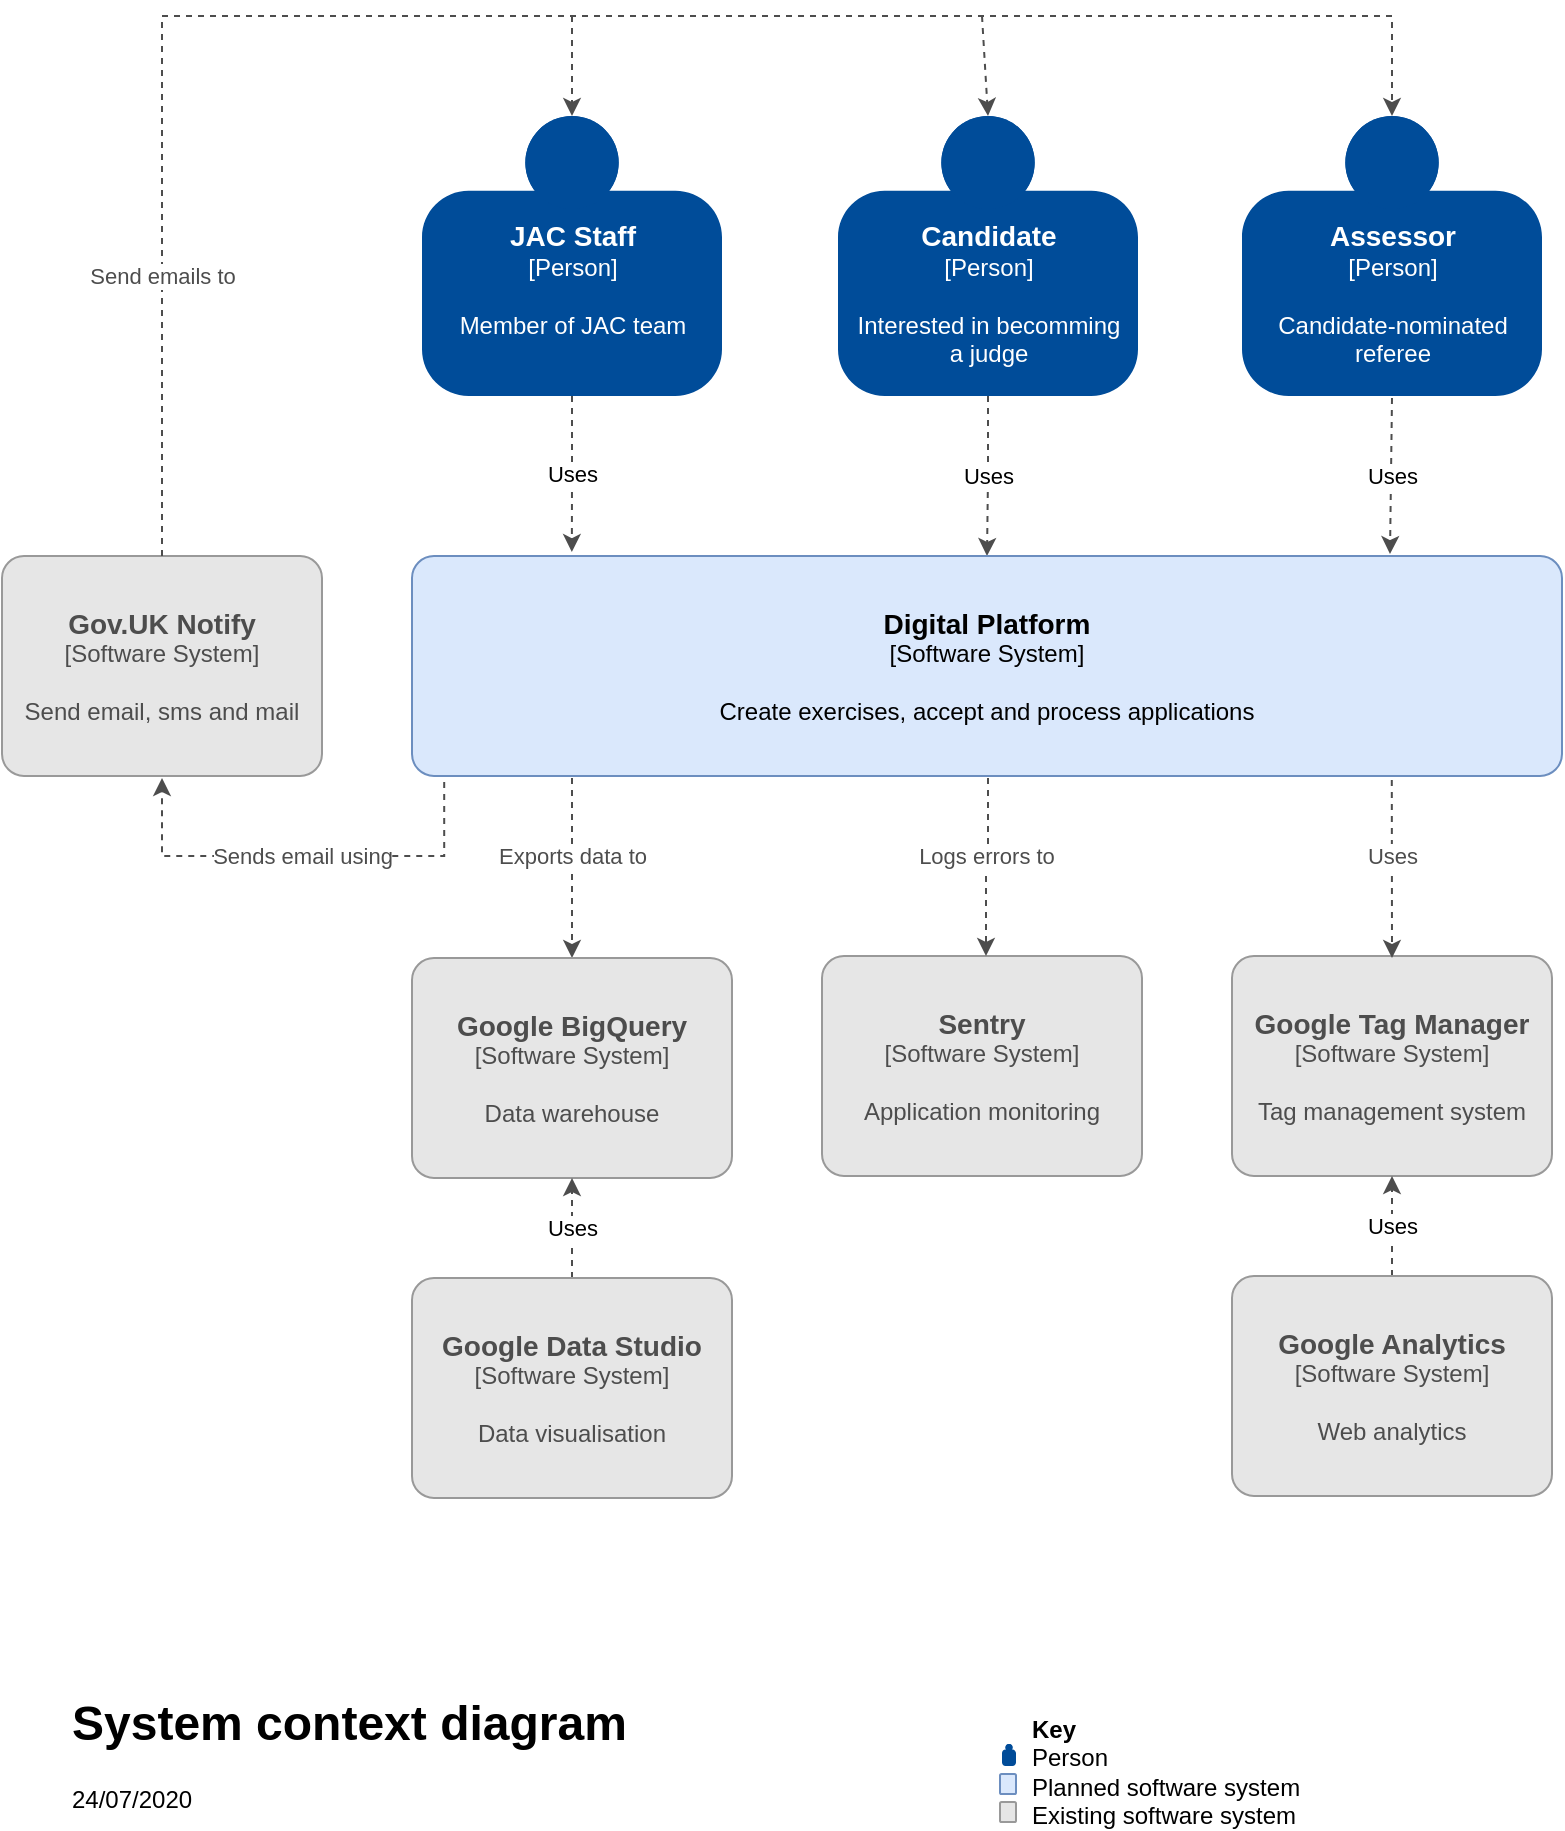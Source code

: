 <mxfile version="13.5.1" type="github" pages="2">
  <diagram id="oyVTfbrthm_-wxzk1ZXb" name="Page-1">
    <mxGraphModel dx="1045" dy="663" grid="1" gridSize="10" guides="1" tooltips="1" connect="1" arrows="1" fold="1" page="1" pageScale="1" pageWidth="827" pageHeight="1169" math="0" shadow="0">
      <root>
        <mxCell id="0" />
        <mxCell id="1" parent="0" />
        <mxCell id="NtYJZDPGMn4Rj3Byr3jy-1" value="Uses" style="edgeStyle=orthogonalEdgeStyle;rounded=0;orthogonalLoop=1;jettySize=auto;html=1;dashed=1;endArrow=classic;endFill=1;strokeColor=#4D4D4D;fontColor=#000000;entryX=0.139;entryY=-0.018;entryDx=0;entryDy=0;entryPerimeter=0;" edge="1" parent="1" source="Yy4u_d4SeMjxJnoAWtQS-2" target="Yy4u_d4SeMjxJnoAWtQS-10">
          <mxGeometry relative="1" as="geometry" />
        </mxCell>
        <mxCell id="Yy4u_d4SeMjxJnoAWtQS-2" value="&lt;div&gt;&lt;font size=&quot;1&quot;&gt;&lt;b style=&quot;font-size: 14px&quot;&gt;JAC Staff&lt;/b&gt;&lt;/font&gt;&lt;/div&gt;&lt;div&gt;[Person]&lt;b&gt;&lt;br&gt;&lt;/b&gt;&lt;/div&gt;&lt;div&gt;&lt;b&gt;&lt;br&gt;&lt;/b&gt;&lt;/div&gt;&lt;div&gt;Member of JAC team&lt;/div&gt;&lt;div&gt;&lt;b&gt;&lt;br&gt;&lt;/b&gt;&lt;/div&gt;" style="html=1;dashed=0;whitespace=wrap;shape=mxgraph.c4.person;align=center;points=[[0.5,0,0],[1,0.5,0],[1,0.75,0],[0.75,1,0],[0.5,1,0],[0.25,1,0],[0,0.75,0],[0,0.5,0]];fillColor=#004C99;fontColor=#FFFFFF;strokeColor=none;" vertex="1" parent="1">
          <mxGeometry x="230" y="230" width="150" height="140" as="geometry" />
        </mxCell>
        <mxCell id="Yy4u_d4SeMjxJnoAWtQS-7" style="edgeStyle=orthogonalEdgeStyle;rounded=0;orthogonalLoop=1;jettySize=auto;html=1;exitX=0.5;exitY=1;exitDx=0;exitDy=0;exitPerimeter=0;" edge="1" parent="1" source="Yy4u_d4SeMjxJnoAWtQS-2" target="Yy4u_d4SeMjxJnoAWtQS-2">
          <mxGeometry relative="1" as="geometry" />
        </mxCell>
        <mxCell id="NtYJZDPGMn4Rj3Byr3jy-10" value="&lt;div&gt;Uses&lt;/div&gt;" style="edgeStyle=orthogonalEdgeStyle;rounded=0;orthogonalLoop=1;jettySize=auto;html=1;dashed=1;endArrow=classic;endFill=1;strokeColor=#4D4D4D;fontColor=#000000;" edge="1" parent="1" source="Yy4u_d4SeMjxJnoAWtQS-8" target="Yy4u_d4SeMjxJnoAWtQS-10">
          <mxGeometry relative="1" as="geometry" />
        </mxCell>
        <mxCell id="Yy4u_d4SeMjxJnoAWtQS-8" value="&lt;div&gt;&lt;font size=&quot;1&quot;&gt;&lt;b style=&quot;font-size: 14px&quot;&gt;Candidate&lt;/b&gt;&lt;/font&gt;&lt;/div&gt;&lt;div&gt;[Person]&lt;b&gt;&lt;br&gt;&lt;/b&gt;&lt;/div&gt;&lt;div&gt;&lt;b&gt;&lt;br&gt;&lt;/b&gt;&lt;/div&gt;&lt;div&gt;Interested in becomming&lt;/div&gt;&lt;div&gt; a judge&lt;b&gt;&lt;br&gt;&lt;/b&gt;&lt;/div&gt;" style="html=1;dashed=0;whitespace=wrap;shape=mxgraph.c4.person;align=center;points=[[0.5,0,0],[1,0.5,0],[1,0.75,0],[0.75,1,0],[0.5,1,0],[0.25,1,0],[0,0.75,0],[0,0.5,0]];fillColor=#004C99;fontColor=#FFFFFF;strokeColor=none;" vertex="1" parent="1">
          <mxGeometry x="438" y="230" width="150" height="140" as="geometry" />
        </mxCell>
        <mxCell id="Yy4u_d4SeMjxJnoAWtQS-9" value="&lt;div&gt;&lt;font size=&quot;1&quot;&gt;&lt;b style=&quot;font-size: 14px&quot;&gt;Assessor&lt;/b&gt;&lt;/font&gt;&lt;/div&gt;&lt;div&gt;[Person]&lt;b&gt;&lt;br&gt;&lt;/b&gt;&lt;/div&gt;&lt;div&gt;&lt;b&gt;&lt;br&gt;&lt;/b&gt;&lt;/div&gt;&lt;div&gt;Candidate-nominated &lt;br&gt;&lt;/div&gt;&lt;div&gt;referee&lt;b&gt;&lt;br&gt;&lt;/b&gt;&lt;/div&gt;" style="html=1;dashed=0;whitespace=wrap;shape=mxgraph.c4.person;align=center;points=[[0.5,0,0],[1,0.5,0],[1,0.75,0],[0.75,1,0],[0.5,1,0],[0.25,1,0],[0,0.75,0],[0,0.5,0]];fillColor=#004C99;fontColor=#FFFFFF;strokeColor=none;" vertex="1" parent="1">
          <mxGeometry x="640" y="230" width="150" height="140" as="geometry" />
        </mxCell>
        <UserObject label="&lt;font size=&quot;1&quot;&gt;&lt;b style=&quot;font-size: 14px&quot;&gt;Digital Platform&lt;br&gt;&lt;/b&gt;&lt;/font&gt;&lt;div&gt;[Software System]&lt;/div&gt;&lt;br&gt;&lt;div&gt;Create exercises, accept and process applications&lt;br&gt;&lt;/div&gt;" link="https://github.com/jac-uk/documentation/blob/master/git-commands.md" id="Yy4u_d4SeMjxJnoAWtQS-10">
          <mxCell style="rounded=1;whiteSpace=wrap;html=1;labelBackgroundColor=none;fillColor=#dae8fc;fontColor=#000000;align=center;arcSize=10;strokeColor=#6c8ebf;points=[[0.25,0,0],[0.5,0,0],[0.75,0,0],[1,0.25,0],[1,0.5,0],[1,0.75,0],[0.75,1,0],[0.5,1,0],[0.25,1,0],[0,0.75,0],[0,0.5,0],[0,0.25,0]];" vertex="1" parent="1">
            <mxGeometry x="225" y="450" width="575" height="110" as="geometry" />
          </mxCell>
        </UserObject>
        <mxCell id="Yy4u_d4SeMjxJnoAWtQS-19" value="Exports data to" style="edgeStyle=orthogonalEdgeStyle;rounded=0;orthogonalLoop=1;jettySize=auto;html=1;entryX=0.5;entryY=0;entryDx=0;entryDy=0;entryPerimeter=0;dashed=1;strokeColor=#4D4D4D;fontColor=#4D4D4D;" edge="1" parent="1">
          <mxGeometry x="-0.133" relative="1" as="geometry">
            <mxPoint x="305" y="561" as="sourcePoint" />
            <mxPoint x="305" y="651" as="targetPoint" />
            <Array as="points">
              <mxPoint x="305" y="580" />
              <mxPoint x="305" y="580" />
            </Array>
            <mxPoint as="offset" />
          </mxGeometry>
        </mxCell>
        <mxCell id="Yy4u_d4SeMjxJnoAWtQS-14" value="&lt;b style=&quot;font-size: 14px&quot;&gt;Gov.UK Notify&lt;br&gt;&lt;/b&gt;&lt;div&gt;[Software System]&lt;/div&gt;&lt;br&gt;&lt;div&gt;Send email, sms and mail&lt;br&gt;&lt;/div&gt;" style="rounded=1;whiteSpace=wrap;html=1;labelBackgroundColor=none;align=center;arcSize=10;points=[[0.25,0,0],[0.5,0,0],[0.75,0,0],[1,0.25,0],[1,0.5,0],[1,0.75,0],[0.75,1,0],[0.5,1,0],[0.25,1,0],[0,0.75,0],[0,0.5,0],[0,0.25,0]];fillColor=#E6E6E6;fontColor=#4D4D4D;strokeColor=#999999;" vertex="1" parent="1">
          <mxGeometry x="20" y="450" width="160" height="110.0" as="geometry" />
        </mxCell>
        <mxCell id="Yy4u_d4SeMjxJnoAWtQS-22" value="" style="endArrow=none;html=1;rounded=0;dashed=1;strokeColor=#4D4D4D;fontColor=#4D4D4D;" edge="1" parent="1">
          <mxGeometry width="50" height="50" relative="1" as="geometry">
            <mxPoint x="513" y="600" as="sourcePoint" />
            <mxPoint x="513" y="560" as="targetPoint" />
            <Array as="points" />
          </mxGeometry>
        </mxCell>
        <mxCell id="Yy4u_d4SeMjxJnoAWtQS-24" value="Sends email using" style="edgeStyle=orthogonalEdgeStyle;rounded=0;orthogonalLoop=1;jettySize=auto;html=1;dashed=1;strokeColor=#4D4D4D;fontColor=#4D4D4D;exitX=0.028;exitY=1.027;exitDx=0;exitDy=0;exitPerimeter=0;" edge="1" parent="1" source="Yy4u_d4SeMjxJnoAWtQS-10">
          <mxGeometry relative="1" as="geometry">
            <mxPoint x="260" y="561" as="sourcePoint" />
            <mxPoint x="100" y="561" as="targetPoint" />
            <mxPoint as="offset" />
            <Array as="points">
              <mxPoint x="241" y="600" />
              <mxPoint x="100" y="600" />
            </Array>
          </mxGeometry>
        </mxCell>
        <mxCell id="Yy4u_d4SeMjxJnoAWtQS-25" value="Send emails to" style="endArrow=classic;html=1;edgeStyle=orthogonalEdgeStyle;rounded=0;entryX=0.5;entryY=0;entryDx=0;entryDy=0;entryPerimeter=0;dashed=1;strokeColor=#4D4D4D;fontColor=#4D4D4D;exitX=0.5;exitY=0;exitDx=0;exitDy=0;exitPerimeter=0;" edge="1" parent="1" source="Yy4u_d4SeMjxJnoAWtQS-14" target="Yy4u_d4SeMjxJnoAWtQS-9">
          <mxGeometry x="-0.701" width="50" height="50" relative="1" as="geometry">
            <mxPoint x="560" y="560" as="sourcePoint" />
            <mxPoint x="720" y="160" as="targetPoint" />
            <Array as="points">
              <mxPoint x="100" y="180" />
              <mxPoint x="715" y="180" />
            </Array>
            <mxPoint as="offset" />
          </mxGeometry>
        </mxCell>
        <mxCell id="Yy4u_d4SeMjxJnoAWtQS-26" value="" style="endArrow=classic;html=1;dashed=1;rounded=0;entryX=0.5;entryY=0;entryDx=0;entryDy=0;entryPerimeter=0;strokeColor=#4D4D4D;fontColor=#4D4D4D;" edge="1" parent="1" target="Yy4u_d4SeMjxJnoAWtQS-8">
          <mxGeometry width="50" height="50" relative="1" as="geometry">
            <mxPoint x="510" y="180" as="sourcePoint" />
            <mxPoint x="610" y="170" as="targetPoint" />
          </mxGeometry>
        </mxCell>
        <mxCell id="Yy4u_d4SeMjxJnoAWtQS-27" value="" style="endArrow=classic;html=1;dashed=1;rounded=0;entryX=0.5;entryY=0;entryDx=0;entryDy=0;entryPerimeter=0;strokeColor=#4D4D4D;fontColor=#4D4D4D;" edge="1" parent="1">
          <mxGeometry width="50" height="50" relative="1" as="geometry">
            <mxPoint x="305" y="180" as="sourcePoint" />
            <mxPoint x="305" y="230" as="targetPoint" />
          </mxGeometry>
        </mxCell>
        <mxCell id="Yy4u_d4SeMjxJnoAWtQS-28" value="&lt;b style=&quot;font-size: 14px&quot;&gt;Sentry&lt;br&gt;&lt;/b&gt;&lt;div&gt;[Software System]&lt;/div&gt;&lt;br&gt;&lt;div&gt;Application monitoring&lt;br&gt;&lt;/div&gt;" style="rounded=1;whiteSpace=wrap;html=1;labelBackgroundColor=none;align=center;arcSize=10;points=[[0.25,0,0],[0.5,0,0],[0.75,0,0],[1,0.25,0],[1,0.5,0],[1,0.75,0],[0.75,1,0],[0.5,1,0],[0.25,1,0],[0,0.75,0],[0,0.5,0],[0,0.25,0]];fillColor=#E6E6E6;fontColor=#4D4D4D;strokeColor=#999999;" vertex="1" parent="1">
          <mxGeometry x="430" y="650" width="160" height="110.0" as="geometry" />
        </mxCell>
        <mxCell id="Yy4u_d4SeMjxJnoAWtQS-29" value="Logs errors to" style="endArrow=classic;html=1;dashed=1;rounded=0;strokeColor=#4D4D4D;fontColor=#4D4D4D;" edge="1" parent="1">
          <mxGeometry x="-1" y="-10" width="50" height="50" relative="1" as="geometry">
            <mxPoint x="512" y="610" as="sourcePoint" />
            <mxPoint x="512" y="650" as="targetPoint" />
            <mxPoint x="10" y="-10" as="offset" />
          </mxGeometry>
        </mxCell>
        <mxCell id="Yy4u_d4SeMjxJnoAWtQS-30" value="&lt;font style=&quot;font-size: 14px&quot;&gt;&lt;b&gt;Google Tag Manager&lt;br&gt;&lt;/b&gt;&lt;/font&gt;&lt;div&gt;&lt;font style=&quot;font-size: 12px&quot;&gt;[&lt;/font&gt;Software System]&lt;/div&gt;&lt;br&gt;&lt;div&gt;Tag management system&lt;br&gt;&lt;/div&gt;" style="rounded=1;whiteSpace=wrap;html=1;labelBackgroundColor=none;align=center;arcSize=10;points=[[0.25,0,0],[0.5,0,0],[0.75,0,0],[1,0.25,0],[1,0.5,0],[1,0.75,0],[0.75,1,0],[0.5,1,0],[0.25,1,0],[0,0.75,0],[0,0.5,0],[0,0.25,0]];fillColor=#E6E6E6;fontColor=#4D4D4D;strokeColor=#999999;" vertex="1" parent="1">
          <mxGeometry x="635" y="650" width="160" height="110.0" as="geometry" />
        </mxCell>
        <mxCell id="Yy4u_d4SeMjxJnoAWtQS-39" value="Uses" style="edgeStyle=orthogonalEdgeStyle;rounded=0;orthogonalLoop=1;jettySize=auto;html=1;dashed=1;endArrow=classic;endFill=1;strokeColor=#4D4D4D;fontColor=#000000;" edge="1" parent="1" source="Yy4u_d4SeMjxJnoAWtQS-31" target="Yy4u_d4SeMjxJnoAWtQS-30">
          <mxGeometry relative="1" as="geometry" />
        </mxCell>
        <mxCell id="Yy4u_d4SeMjxJnoAWtQS-31" value="&lt;b style=&quot;font-size: 14px&quot;&gt;Google Analytics&lt;br&gt;&lt;/b&gt;&lt;div&gt;[Software System]&lt;/div&gt;&lt;br&gt;&lt;div&gt;Web analytics&lt;br&gt;&lt;/div&gt;" style="rounded=1;whiteSpace=wrap;html=1;labelBackgroundColor=none;align=center;arcSize=10;points=[[0.25,0,0],[0.5,0,0],[0.75,0,0],[1,0.25,0],[1,0.5,0],[1,0.75,0],[0.75,1,0],[0.5,1,0],[0.25,1,0],[0,0.75,0],[0,0.5,0],[0,0.25,0]];fillColor=#E6E6E6;fontColor=#4D4D4D;strokeColor=#999999;" vertex="1" parent="1">
          <mxGeometry x="635" y="810" width="160" height="110.0" as="geometry" />
        </mxCell>
        <mxCell id="Yy4u_d4SeMjxJnoAWtQS-32" value="Uses" style="endArrow=classic;html=1;dashed=1;rounded=0;entryX=0.5;entryY=0;entryDx=0;entryDy=0;entryPerimeter=0;strokeColor=#4D4D4D;fontColor=#4D4D4D;exitX=0.852;exitY=1.018;exitDx=0;exitDy=0;exitPerimeter=0;" edge="1" parent="1" source="Yy4u_d4SeMjxJnoAWtQS-10">
          <mxGeometry x="-0.146" width="50" height="50" relative="1" as="geometry">
            <mxPoint x="715" y="601" as="sourcePoint" />
            <mxPoint x="715" y="651" as="targetPoint" />
            <mxPoint as="offset" />
          </mxGeometry>
        </mxCell>
        <mxCell id="Yy4u_d4SeMjxJnoAWtQS-34" value="&lt;h1&gt;System context diagram&lt;br&gt;&lt;/h1&gt;&lt;p&gt;24/07/2020&lt;/p&gt;" style="text;html=1;strokeColor=none;fillColor=none;spacing=5;spacingTop=-20;whiteSpace=wrap;overflow=hidden;rounded=0;align=left;" vertex="1" parent="1">
          <mxGeometry x="50" y="1014" width="355" height="70" as="geometry" />
        </mxCell>
        <mxCell id="Yy4u_d4SeMjxJnoAWtQS-36" value="&lt;font style=&quot;font-size: 14px&quot;&gt;&lt;b&gt;Google BigQuery&lt;br&gt;&lt;/b&gt;&lt;/font&gt;&lt;div&gt;&lt;font style=&quot;font-size: 12px&quot;&gt;[&lt;/font&gt;Software System]&lt;/div&gt;&lt;br&gt;&lt;div&gt;Data warehouse&lt;br&gt;&lt;/div&gt;" style="rounded=1;whiteSpace=wrap;html=1;labelBackgroundColor=none;align=center;arcSize=10;points=[[0.25,0,0],[0.5,0,0],[0.75,0,0],[1,0.25,0],[1,0.5,0],[1,0.75,0],[0.75,1,0],[0.5,1,0],[0.25,1,0],[0,0.75,0],[0,0.5,0],[0,0.25,0]];fillColor=#E6E6E6;fontColor=#4D4D4D;strokeColor=#999999;" vertex="1" parent="1">
          <mxGeometry x="225" y="651" width="160" height="110.0" as="geometry" />
        </mxCell>
        <mxCell id="Yy4u_d4SeMjxJnoAWtQS-40" value="Uses" style="edgeStyle=orthogonalEdgeStyle;rounded=0;orthogonalLoop=1;jettySize=auto;html=1;dashed=1;endArrow=classic;endFill=1;strokeColor=#4D4D4D;fontColor=#000000;" edge="1" parent="1" source="Yy4u_d4SeMjxJnoAWtQS-37" target="Yy4u_d4SeMjxJnoAWtQS-36">
          <mxGeometry relative="1" as="geometry" />
        </mxCell>
        <mxCell id="Yy4u_d4SeMjxJnoAWtQS-37" value="&lt;b style=&quot;font-size: 14px&quot;&gt;Google Data Studio&lt;br&gt;&lt;/b&gt;&lt;div&gt;[Software System]&lt;/div&gt;&lt;br&gt;&lt;div&gt;Data visualisation&lt;br&gt;&lt;/div&gt;" style="rounded=1;whiteSpace=wrap;html=1;labelBackgroundColor=none;align=center;arcSize=10;points=[[0.25,0,0],[0.5,0,0],[0.75,0,0],[1,0.25,0],[1,0.5,0],[1,0.75,0],[0.75,1,0],[0.5,1,0],[0.25,1,0],[0,0.75,0],[0,0.5,0],[0,0.25,0]];fillColor=#E6E6E6;fontColor=#4D4D4D;strokeColor=#999999;" vertex="1" parent="1">
          <mxGeometry x="225" y="811" width="160" height="110.0" as="geometry" />
        </mxCell>
        <mxCell id="Yy4u_d4SeMjxJnoAWtQS-47" value="" style="group" vertex="1" connectable="0" parent="1">
          <mxGeometry x="519" y="1031" width="232" height="53" as="geometry" />
        </mxCell>
        <mxCell id="Yy4u_d4SeMjxJnoAWtQS-42" value="" style="html=1;dashed=0;whitespace=wrap;shape=mxgraph.c4.person;align=center;points=[[0.5,0,0],[1,0.5,0],[1,0.75,0],[0.75,1,0],[0.5,1,0],[0.25,1,0],[0,0.75,0],[0,0.5,0]];fillColor=#004C99;fontColor=#FFFFFF;strokeColor=none;" vertex="1" parent="Yy4u_d4SeMjxJnoAWtQS-47">
          <mxGeometry x="1" y="13" width="7" height="11" as="geometry" />
        </mxCell>
        <mxCell id="Yy4u_d4SeMjxJnoAWtQS-43" value="&lt;div&gt;&lt;b&gt;Key&lt;/b&gt;&lt;br&gt;Person&lt;/div&gt;&lt;div&gt;Planned software system&lt;/div&gt;&lt;div&gt;Existing software system&lt;br&gt;&lt;/div&gt;" style="text;html=1;strokeColor=none;fillColor=none;align=left;verticalAlign=middle;whiteSpace=wrap;rounded=0;fontColor=#000000;" vertex="1" parent="Yy4u_d4SeMjxJnoAWtQS-47">
          <mxGeometry x="14" width="218" height="53" as="geometry" />
        </mxCell>
        <mxCell id="Yy4u_d4SeMjxJnoAWtQS-44" value="" style="rounded=1;whiteSpace=wrap;html=1;labelBackgroundColor=none;fillColor=#dae8fc;fontColor=#000000;align=center;arcSize=10;strokeColor=#6c8ebf;points=[[0.25,0,0],[0.5,0,0],[0.75,0,0],[1,0.25,0],[1,0.5,0],[1,0.75,0],[0.75,1,0],[0.5,1,0],[0.25,1,0],[0,0.75,0],[0,0.5,0],[0,0.25,0]];" vertex="1" parent="Yy4u_d4SeMjxJnoAWtQS-47">
          <mxGeometry y="28" width="8" height="10" as="geometry" />
        </mxCell>
        <mxCell id="Yy4u_d4SeMjxJnoAWtQS-46" value="" style="rounded=1;whiteSpace=wrap;html=1;labelBackgroundColor=none;fontColor=#000000;align=center;arcSize=10;points=[[0.25,0,0],[0.5,0,0],[0.75,0,0],[1,0.25,0],[1,0.5,0],[1,0.75,0],[0.75,1,0],[0.5,1,0],[0.25,1,0],[0,0.75,0],[0,0.5,0],[0,0.25,0]];fillColor=#E6E6E6;strokeColor=#999999;" vertex="1" parent="Yy4u_d4SeMjxJnoAWtQS-47">
          <mxGeometry y="42" width="8" height="10" as="geometry" />
        </mxCell>
        <mxCell id="NtYJZDPGMn4Rj3Byr3jy-9" value="Uses" style="endArrow=classic;html=1;dashed=1;strokeColor=#4D4D4D;fontColor=#000000;exitX=0.5;exitY=1;exitDx=0;exitDy=0;exitPerimeter=0;" edge="1" parent="1">
          <mxGeometry width="50" height="50" relative="1" as="geometry">
            <mxPoint x="715" y="371" as="sourcePoint" />
            <mxPoint x="714" y="449" as="targetPoint" />
          </mxGeometry>
        </mxCell>
      </root>
    </mxGraphModel>
  </diagram>
  <diagram id="qIHdqA6hKMyGVF0FZv5K" name="Page-2">
    <mxGraphModel dx="1393" dy="884" grid="1" gridSize="10" guides="1" tooltips="1" connect="1" arrows="1" fold="1" page="1" pageScale="1" pageWidth="1169" pageHeight="827" math="0" shadow="0">
      <root>
        <mxCell id="qgMI_8nPVHWgDjGu28tY-0" />
        <mxCell id="qgMI_8nPVHWgDjGu28tY-1" parent="qgMI_8nPVHWgDjGu28tY-0" />
        <mxCell id="d4kPaj57CPP4-XgVyVjP-19" value="&lt;div style=&quot;text-align: left ; font-size: 14px&quot;&gt;&lt;font size=&quot;1&quot;&gt;&lt;b style=&quot;font-size: 12px ; line-height: 100%&quot;&gt;Digital Platform&lt;/b&gt;&lt;/font&gt;&lt;br&gt;&lt;/div&gt;&lt;div style=&quot;text-align: left&quot;&gt;&lt;font style=&quot;font-size: 10px&quot;&gt;[Software System]&lt;/font&gt;&lt;/div&gt;" style="rounded=1;whiteSpace=wrap;html=1;labelBackgroundColor=none;align=left;arcSize=5;verticalAlign=bottom;points=[[0.25,0,0],[0.5,0,0],[0.75,0,0],[1,0.25,0],[1,0.5,0],[1,0.75,0],[0.75,1,0],[0.5,1,0],[0.25,1,0],[0,0.75,0],[0,0.5,0],[0,0.25,0]];dashed=1;strokeWidth=1;perimeterSpacing=0;spacingLeft=4;spacingBottom=2;strokeColor=#6C8EBF;" vertex="1" parent="qgMI_8nPVHWgDjGu28tY-1">
          <mxGeometry x="90" y="270" width="840" height="370" as="geometry" />
        </mxCell>
        <mxCell id="d4kPaj57CPP4-XgVyVjP-16" style="edgeStyle=orthogonalEdgeStyle;rounded=0;orthogonalLoop=1;jettySize=auto;html=1;entryX=0.5;entryY=0;entryDx=0;entryDy=0;entryPerimeter=0;dashed=1;endArrow=classic;endFill=1;strokeColor=#4D4D4D;fontColor=#000000;" edge="1" parent="qgMI_8nPVHWgDjGu28tY-1" source="ME3mW_0argk6ZvIcgB3c-7" target="Z5H9BcT7CgaYJNZk_hKb-2">
          <mxGeometry relative="1" as="geometry">
            <Array as="points">
              <mxPoint x="305" y="440" />
              <mxPoint x="410" y="440" />
            </Array>
          </mxGeometry>
        </mxCell>
        <mxCell id="ME3mW_0argk6ZvIcgB3c-0" value="Uses" style="edgeStyle=orthogonalEdgeStyle;rounded=0;orthogonalLoop=1;jettySize=auto;html=1;strokeColor=#4D4D4D;fontColor=#4D4D4D;dashed=1;" edge="1" parent="qgMI_8nPVHWgDjGu28tY-1" source="ME3mW_0argk6ZvIcgB3c-1" target="ME3mW_0argk6ZvIcgB3c-7">
          <mxGeometry relative="1" as="geometry">
            <Array as="points">
              <mxPoint x="310" y="230" />
              <mxPoint x="310" y="230" />
            </Array>
          </mxGeometry>
        </mxCell>
        <mxCell id="ME3mW_0argk6ZvIcgB3c-1" value="&lt;div&gt;&lt;font size=&quot;1&quot;&gt;&lt;b style=&quot;font-size: 14px&quot;&gt;JAC Staff&lt;/b&gt;&lt;/font&gt;&lt;/div&gt;&lt;div&gt;[Person]&lt;b&gt;&lt;br&gt;&lt;/b&gt;&lt;/div&gt;&lt;div&gt;&lt;b&gt;&lt;br&gt;&lt;/b&gt;&lt;/div&gt;&lt;div&gt;Member of JAC team&lt;/div&gt;&lt;div&gt;&lt;b&gt;&lt;br&gt;&lt;/b&gt;&lt;/div&gt;" style="html=1;dashed=0;whitespace=wrap;shape=mxgraph.c4.person;align=center;points=[[0.5,0,0],[1,0.5,0],[1,0.75,0],[0.75,1,0],[0.5,1,0],[0.25,1,0],[0,0.75,0],[0,0.5,0]];fillColor=#004C99;fontColor=#FFFFFF;strokeColor=none;" vertex="1" parent="qgMI_8nPVHWgDjGu28tY-1">
          <mxGeometry x="235" y="70" width="150" height="140" as="geometry" />
        </mxCell>
        <mxCell id="ME3mW_0argk6ZvIcgB3c-2" style="edgeStyle=orthogonalEdgeStyle;rounded=0;orthogonalLoop=1;jettySize=auto;html=1;exitX=0.5;exitY=1;exitDx=0;exitDy=0;exitPerimeter=0;" edge="1" parent="qgMI_8nPVHWgDjGu28tY-1" source="ME3mW_0argk6ZvIcgB3c-1" target="ME3mW_0argk6ZvIcgB3c-1">
          <mxGeometry relative="1" as="geometry" />
        </mxCell>
        <mxCell id="ME3mW_0argk6ZvIcgB3c-3" value="&lt;div&gt;Uses&lt;/div&gt;" style="edgeStyle=orthogonalEdgeStyle;rounded=0;orthogonalLoop=1;jettySize=auto;html=1;strokeColor=#4D4D4D;fontColor=#4D4D4D;dashed=1;" edge="1" parent="qgMI_8nPVHWgDjGu28tY-1" source="ME3mW_0argk6ZvIcgB3c-4" target="ME3mW_0argk6ZvIcgB3c-9">
          <mxGeometry relative="1" as="geometry" />
        </mxCell>
        <mxCell id="ME3mW_0argk6ZvIcgB3c-4" value="&lt;div&gt;&lt;font size=&quot;1&quot;&gt;&lt;b style=&quot;font-size: 14px&quot;&gt;Candidate&lt;/b&gt;&lt;/font&gt;&lt;/div&gt;&lt;div&gt;[Person]&lt;b&gt;&lt;br&gt;&lt;/b&gt;&lt;/div&gt;&lt;div&gt;&lt;b&gt;&lt;br&gt;&lt;/b&gt;&lt;/div&gt;&lt;div&gt;Interested in becomming&lt;/div&gt;&lt;div&gt; a judge&lt;b&gt;&lt;br&gt;&lt;/b&gt;&lt;/div&gt;" style="html=1;dashed=0;whitespace=wrap;shape=mxgraph.c4.person;align=center;points=[[0.5,0,0],[1,0.5,0],[1,0.75,0],[0.75,1,0],[0.5,1,0],[0.25,1,0],[0,0.75,0],[0,0.5,0]];fillColor=#004C99;fontColor=#FFFFFF;strokeColor=none;" vertex="1" parent="qgMI_8nPVHWgDjGu28tY-1">
          <mxGeometry x="435" y="70" width="150" height="140" as="geometry" />
        </mxCell>
        <mxCell id="ME3mW_0argk6ZvIcgB3c-5" value="&lt;div&gt;Uses&lt;/div&gt;" style="edgeStyle=orthogonalEdgeStyle;rounded=0;orthogonalLoop=1;jettySize=auto;html=1;strokeColor=#4D4D4D;fontColor=#4D4D4D;dashed=1;" edge="1" parent="qgMI_8nPVHWgDjGu28tY-1" source="ME3mW_0argk6ZvIcgB3c-6" target="ME3mW_0argk6ZvIcgB3c-10">
          <mxGeometry relative="1" as="geometry">
            <Array as="points">
              <mxPoint x="710" y="230" />
              <mxPoint x="710" y="230" />
            </Array>
          </mxGeometry>
        </mxCell>
        <mxCell id="ME3mW_0argk6ZvIcgB3c-6" value="&lt;div&gt;&lt;font size=&quot;1&quot;&gt;&lt;b style=&quot;font-size: 14px&quot;&gt;Assessor&lt;/b&gt;&lt;/font&gt;&lt;/div&gt;&lt;div&gt;[Person]&lt;b&gt;&lt;br&gt;&lt;/b&gt;&lt;/div&gt;&lt;div&gt;&lt;b&gt;&lt;br&gt;&lt;/b&gt;&lt;/div&gt;&lt;div&gt;Candidate-nominated &lt;br&gt;&lt;/div&gt;&lt;div&gt;referee&lt;b&gt;&lt;br&gt;&lt;/b&gt;&lt;/div&gt;" style="html=1;dashed=0;whitespace=wrap;shape=mxgraph.c4.person;align=center;points=[[0.5,0,0],[1,0.5,0],[1,0.75,0],[0.75,1,0],[0.5,1,0],[0.25,1,0],[0,0.75,0],[0,0.5,0]];fillColor=#004C99;fontColor=#FFFFFF;strokeColor=none;" vertex="1" parent="qgMI_8nPVHWgDjGu28tY-1">
          <mxGeometry x="635" y="70" width="150" height="140" as="geometry" />
        </mxCell>
        <mxCell id="d4kPaj57CPP4-XgVyVjP-11" value="Uses&lt;br&gt;[Firebase SDK]" style="edgeStyle=orthogonalEdgeStyle;rounded=0;orthogonalLoop=1;jettySize=auto;html=1;dashed=1;endArrow=classic;endFill=1;strokeColor=#4D4D4D;fontColor=#000000;entryX=0.5;entryY=0;entryDx=0;entryDy=0;entryPerimeter=0;" edge="1" parent="qgMI_8nPVHWgDjGu28tY-1" source="ME3mW_0argk6ZvIcgB3c-7" target="d4kPaj57CPP4-XgVyVjP-18">
          <mxGeometry x="-0.752" relative="1" as="geometry">
            <mxPoint x="200" y="466" as="targetPoint" />
            <Array as="points">
              <mxPoint x="305" y="440" />
              <mxPoint x="210" y="440" />
            </Array>
            <mxPoint as="offset" />
          </mxGeometry>
        </mxCell>
        <mxCell id="oCIllZJ2TLv4YCGPpEvn-2" style="edgeStyle=none;rounded=0;orthogonalLoop=1;jettySize=auto;html=1;exitX=1;exitY=0.75;exitDx=0;exitDy=0;exitPerimeter=0;dashed=1;endArrow=classic;endFill=1;strokeColor=#4D4D4D;fontColor=#000000;entryX=0;entryY=0.5;entryDx=0;entryDy=0;entryPerimeter=0;" edge="1" parent="qgMI_8nPVHWgDjGu28tY-1" source="ME3mW_0argk6ZvIcgB3c-7" target="ME3mW_0argk6ZvIcgB3c-17">
          <mxGeometry relative="1" as="geometry">
            <mxPoint x="970" y="490" as="targetPoint" />
          </mxGeometry>
        </mxCell>
        <mxCell id="oCIllZJ2TLv4YCGPpEvn-5" style="edgeStyle=none;rounded=0;orthogonalLoop=1;jettySize=auto;html=1;exitX=1;exitY=0.25;exitDx=0;exitDy=0;exitPerimeter=0;entryX=0;entryY=0.5;entryDx=0;entryDy=0;entryPerimeter=0;dashed=1;endArrow=classic;endFill=1;strokeColor=#4D4D4D;fontColor=#000000;" edge="1" parent="qgMI_8nPVHWgDjGu28tY-1" source="ME3mW_0argk6ZvIcgB3c-7" target="ME3mW_0argk6ZvIcgB3c-19">
          <mxGeometry relative="1" as="geometry" />
        </mxCell>
        <UserObject label="&lt;font size=&quot;1&quot;&gt;&lt;b style=&quot;font-size: 14px&quot;&gt;Admin&lt;/b&gt;&lt;/font&gt;&lt;div&gt;[Container: Vue SPA]&lt;/div&gt;&lt;br&gt;&lt;div&gt;Create an exercise&lt;br&gt;&lt;/div&gt;" link="https://github.com/jac-uk/documentation/blob/master/git-commands.md" id="ME3mW_0argk6ZvIcgB3c-7">
          <mxCell style="rounded=1;whiteSpace=wrap;html=1;labelBackgroundColor=none;fillColor=#dae8fc;fontColor=#000000;align=center;arcSize=10;strokeColor=#6c8ebf;points=[[0.25,0,0],[0.5,0,0],[0.75,0,0],[1,0.25,0],[1,0.5,0],[1,0.75,0],[0.75,1,0],[0.5,1,0],[0.25,1,0],[0,0.75,0],[0,0.5,0],[0,0.25,0]];" vertex="1" parent="qgMI_8nPVHWgDjGu28tY-1">
            <mxGeometry x="230" y="290" width="160" height="110.0" as="geometry" />
          </mxCell>
        </UserObject>
        <mxCell id="d4kPaj57CPP4-XgVyVjP-13" style="edgeStyle=orthogonalEdgeStyle;rounded=0;orthogonalLoop=1;jettySize=auto;html=1;entryX=0.5;entryY=0;entryDx=0;entryDy=0;entryPerimeter=0;dashed=1;endArrow=classic;endFill=1;strokeColor=#4D4D4D;fontColor=#000000;" edge="1" parent="qgMI_8nPVHWgDjGu28tY-1" source="ME3mW_0argk6ZvIcgB3c-9" target="Z5H9BcT7CgaYJNZk_hKb-1">
          <mxGeometry relative="1" as="geometry">
            <Array as="points">
              <mxPoint x="510" y="440" />
              <mxPoint x="610" y="440" />
            </Array>
          </mxGeometry>
        </mxCell>
        <mxCell id="d4kPaj57CPP4-XgVyVjP-14" value="Uses&lt;br&gt;[Firebase SDK]" style="edgeStyle=orthogonalEdgeStyle;rounded=0;orthogonalLoop=1;jettySize=auto;html=1;dashed=1;endArrow=classic;endFill=1;strokeColor=#4D4D4D;fontColor=#000000;" edge="1" parent="qgMI_8nPVHWgDjGu28tY-1" source="ME3mW_0argk6ZvIcgB3c-9" target="Z5H9BcT7CgaYJNZk_hKb-2">
          <mxGeometry x="-0.767" relative="1" as="geometry">
            <Array as="points">
              <mxPoint x="510" y="440" />
              <mxPoint x="410" y="440" />
            </Array>
            <mxPoint as="offset" />
          </mxGeometry>
        </mxCell>
        <mxCell id="oCIllZJ2TLv4YCGPpEvn-1" style="edgeStyle=none;rounded=0;orthogonalLoop=1;jettySize=auto;html=1;exitX=1;exitY=0.75;exitDx=0;exitDy=0;exitPerimeter=0;entryX=0;entryY=0.5;entryDx=0;entryDy=0;entryPerimeter=0;dashed=1;endArrow=classic;endFill=1;strokeColor=#4D4D4D;fontColor=#000000;" edge="1" parent="qgMI_8nPVHWgDjGu28tY-1" source="ME3mW_0argk6ZvIcgB3c-9" target="ME3mW_0argk6ZvIcgB3c-17">
          <mxGeometry relative="1" as="geometry" />
        </mxCell>
        <mxCell id="ME3mW_0argk6ZvIcgB3c-9" value="&lt;font size=&quot;1&quot;&gt;&lt;b style=&quot;font-size: 14px&quot;&gt;Apply&lt;/b&gt;&lt;/font&gt;&lt;div&gt;[Container: Vue SPA]&lt;/div&gt;&lt;br&gt;&lt;div&gt;Apply to become a judge&lt;/div&gt;" style="rounded=1;whiteSpace=wrap;html=1;labelBackgroundColor=none;fillColor=#dae8fc;fontColor=#000000;align=center;arcSize=10;strokeColor=#6c8ebf;points=[[0.25,0,0],[0.5,0,0],[0.75,0,0],[1,0.25,0],[1,0.5,0],[1,0.75,0],[0.75,1,0],[0.5,1,0],[0.25,1,0],[0,0.75,0],[0,0.5,0],[0,0.25,0]];" vertex="1" parent="qgMI_8nPVHWgDjGu28tY-1">
          <mxGeometry x="430" y="290" width="160" height="110.0" as="geometry" />
        </mxCell>
        <mxCell id="d4kPaj57CPP4-XgVyVjP-17" style="edgeStyle=orthogonalEdgeStyle;rounded=0;orthogonalLoop=1;jettySize=auto;html=1;dashed=1;endArrow=classic;endFill=1;strokeColor=#4D4D4D;fontColor=#000000;entryX=0.5;entryY=0;entryDx=0;entryDy=0;entryPerimeter=0;" edge="1" parent="qgMI_8nPVHWgDjGu28tY-1" source="ME3mW_0argk6ZvIcgB3c-10" target="Z5H9BcT7CgaYJNZk_hKb-1">
          <mxGeometry relative="1" as="geometry">
            <mxPoint x="690" y="440" as="targetPoint" />
            <Array as="points">
              <mxPoint x="715" y="440" />
              <mxPoint x="610" y="440" />
            </Array>
          </mxGeometry>
        </mxCell>
        <mxCell id="oCIllZJ2TLv4YCGPpEvn-0" value="Logs errors to" style="edgeStyle=none;rounded=0;orthogonalLoop=1;jettySize=auto;html=1;entryX=0;entryY=0.5;entryDx=0;entryDy=0;entryPerimeter=0;dashed=1;endArrow=classic;endFill=1;strokeColor=#4D4D4D;fontColor=#000000;" edge="1" parent="qgMI_8nPVHWgDjGu28tY-1" source="ME3mW_0argk6ZvIcgB3c-10" target="ME3mW_0argk6ZvIcgB3c-17">
          <mxGeometry x="0.237" y="-13" relative="1" as="geometry">
            <mxPoint as="offset" />
          </mxGeometry>
        </mxCell>
        <mxCell id="oCIllZJ2TLv4YCGPpEvn-3" style="edgeStyle=none;rounded=0;orthogonalLoop=1;jettySize=auto;html=1;exitX=1;exitY=0.25;exitDx=0;exitDy=0;exitPerimeter=0;entryX=0;entryY=0.5;entryDx=0;entryDy=0;entryPerimeter=0;dashed=1;endArrow=classic;endFill=1;strokeColor=#4D4D4D;fontColor=#000000;" edge="1" parent="qgMI_8nPVHWgDjGu28tY-1" source="ME3mW_0argk6ZvIcgB3c-10" target="ME3mW_0argk6ZvIcgB3c-19">
          <mxGeometry relative="1" as="geometry" />
        </mxCell>
        <mxCell id="ME3mW_0argk6ZvIcgB3c-11" value="&lt;b style=&quot;font-size: 14px&quot;&gt;Gov.UK Notify&lt;br&gt;&lt;/b&gt;&lt;div&gt;[Software System]&lt;/div&gt;&lt;br&gt;&lt;div&gt;Send email, sms and mail&lt;br&gt;&lt;/div&gt;" style="rounded=1;whiteSpace=wrap;html=1;labelBackgroundColor=none;align=center;arcSize=10;points=[[0.25,0,0],[0.5,0,0],[0.75,0,0],[1,0.25,0],[1,0.5,0],[1,0.75,0],[0.75,1,0],[0.5,1,0],[0.25,1,0],[0,0.75,0],[0,0.5,0],[0,0.25,0]];fillColor=#E6E6E6;fontColor=#4D4D4D;strokeColor=#999999;" vertex="1" parent="qgMI_8nPVHWgDjGu28tY-1">
          <mxGeometry x="730" y="670" width="160" height="110.0" as="geometry" />
        </mxCell>
        <mxCell id="ME3mW_0argk6ZvIcgB3c-14" value="Send emails to" style="endArrow=classic;html=1;edgeStyle=orthogonalEdgeStyle;rounded=0;entryX=0.5;entryY=0;entryDx=0;entryDy=0;entryPerimeter=0;dashed=1;strokeColor=#4D4D4D;fontColor=#4D4D4D;" edge="1" parent="qgMI_8nPVHWgDjGu28tY-1" source="ME3mW_0argk6ZvIcgB3c-11" target="ME3mW_0argk6ZvIcgB3c-6">
          <mxGeometry x="-0.701" width="50" height="50" relative="1" as="geometry">
            <mxPoint x="560" y="400" as="sourcePoint" />
            <mxPoint x="720" as="targetPoint" />
            <Array as="points">
              <mxPoint x="50" y="700" />
              <mxPoint x="50" y="30" />
              <mxPoint x="710" y="30" />
            </Array>
            <mxPoint as="offset" />
          </mxGeometry>
        </mxCell>
        <mxCell id="ME3mW_0argk6ZvIcgB3c-15" value="" style="endArrow=classic;html=1;dashed=1;rounded=0;entryX=0.5;entryY=0;entryDx=0;entryDy=0;entryPerimeter=0;strokeColor=#4D4D4D;fontColor=#4D4D4D;" edge="1" parent="qgMI_8nPVHWgDjGu28tY-1" target="ME3mW_0argk6ZvIcgB3c-4">
          <mxGeometry width="50" height="50" relative="1" as="geometry">
            <mxPoint x="510" y="30" as="sourcePoint" />
            <mxPoint x="610" y="10" as="targetPoint" />
          </mxGeometry>
        </mxCell>
        <mxCell id="ME3mW_0argk6ZvIcgB3c-16" value="" style="endArrow=classic;html=1;dashed=1;rounded=0;entryX=0.5;entryY=0;entryDx=0;entryDy=0;entryPerimeter=0;strokeColor=#4D4D4D;fontColor=#4D4D4D;" edge="1" parent="qgMI_8nPVHWgDjGu28tY-1" target="ME3mW_0argk6ZvIcgB3c-1">
          <mxGeometry width="50" height="50" relative="1" as="geometry">
            <mxPoint x="310" y="30" as="sourcePoint" />
            <mxPoint x="305" y="70" as="targetPoint" />
          </mxGeometry>
        </mxCell>
        <mxCell id="ME3mW_0argk6ZvIcgB3c-17" value="&lt;b style=&quot;font-size: 14px&quot;&gt;Sentry&lt;br&gt;&lt;/b&gt;&lt;div&gt;[Software System]&lt;/div&gt;&lt;br&gt;&lt;div&gt;Application monitoring&lt;br&gt;&lt;/div&gt;" style="rounded=1;whiteSpace=wrap;html=1;labelBackgroundColor=none;align=center;arcSize=10;points=[[0.25,0,0],[0.5,0,0],[0.75,0,0],[1,0.25,0],[1,0.5,0],[1,0.75,0],[0.75,1,0],[0.5,1,0],[0.25,1,0],[0,0.75,0],[0,0.5,0],[0,0.25,0]];fillColor=#E6E6E6;fontColor=#4D4D4D;strokeColor=#999999;" vertex="1" parent="qgMI_8nPVHWgDjGu28tY-1">
          <mxGeometry x="962" y="430" width="160" height="110.0" as="geometry" />
        </mxCell>
        <mxCell id="ME3mW_0argk6ZvIcgB3c-19" value="&lt;font style=&quot;font-size: 14px&quot;&gt;&lt;b&gt;Google Tag Manager&lt;br&gt;&lt;/b&gt;&lt;/font&gt;&lt;div&gt;&lt;font style=&quot;font-size: 12px&quot;&gt;[&lt;/font&gt;Software System]&lt;/div&gt;&lt;br&gt;&lt;div&gt;Tag management system&lt;br&gt;&lt;/div&gt;" style="rounded=1;whiteSpace=wrap;html=1;labelBackgroundColor=none;align=center;arcSize=10;points=[[0.25,0,0],[0.5,0,0],[0.75,0,0],[1,0.25,0],[1,0.5,0],[1,0.75,0],[0.75,1,0],[0.5,1,0],[0.25,1,0],[0,0.75,0],[0,0.5,0],[0,0.25,0]];fillColor=#E6E6E6;fontColor=#4D4D4D;strokeColor=#999999;" vertex="1" parent="qgMI_8nPVHWgDjGu28tY-1">
          <mxGeometry x="962" y="290" width="160" height="110.0" as="geometry" />
        </mxCell>
        <mxCell id="ME3mW_0argk6ZvIcgB3c-23" value="&lt;h1&gt;Container diagram for Digital Platform&lt;br&gt;&lt;/h1&gt;&lt;p&gt;27/07/2020&lt;/p&gt;" style="text;html=1;strokeColor=none;fillColor=none;spacing=5;spacingTop=-20;whiteSpace=wrap;overflow=hidden;rounded=0;align=left;" vertex="1" parent="qgMI_8nPVHWgDjGu28tY-1">
          <mxGeometry x="20" y="731.5" width="470" height="70" as="geometry" />
        </mxCell>
        <mxCell id="ME3mW_0argk6ZvIcgB3c-24" value="&lt;font style=&quot;font-size: 14px&quot;&gt;&lt;b&gt;Google BigQuery&lt;br&gt;&lt;/b&gt;&lt;/font&gt;&lt;div&gt;&lt;font style=&quot;font-size: 12px&quot;&gt;[&lt;/font&gt;Software System]&lt;/div&gt;&lt;br&gt;&lt;div&gt;Data warehouse&lt;br&gt;&lt;/div&gt;" style="rounded=1;whiteSpace=wrap;html=1;labelBackgroundColor=none;align=center;arcSize=10;points=[[0.25,0,0],[0.5,0,0],[0.75,0,0],[1,0.25,0],[1,0.5,0],[1,0.75,0],[0.75,1,0],[0.5,1,0],[0.25,1,0],[0,0.75,0],[0,0.5,0],[0,0.25,0]];fillColor=#E6E6E6;fontColor=#4D4D4D;strokeColor=#999999;" vertex="1" parent="qgMI_8nPVHWgDjGu28tY-1">
          <mxGeometry x="962" y="670" width="160" height="110.0" as="geometry" />
        </mxCell>
        <mxCell id="ME3mW_0argk6ZvIcgB3c-27" value="" style="group" vertex="1" connectable="0" parent="qgMI_8nPVHWgDjGu28tY-1">
          <mxGeometry x="470" y="750" width="232" height="53" as="geometry" />
        </mxCell>
        <mxCell id="ME3mW_0argk6ZvIcgB3c-28" value="" style="html=1;dashed=0;whitespace=wrap;shape=mxgraph.c4.person;align=center;points=[[0.5,0,0],[1,0.5,0],[1,0.75,0],[0.75,1,0],[0.5,1,0],[0.25,1,0],[0,0.75,0],[0,0.5,0]];fillColor=#004C99;fontColor=#FFFFFF;strokeColor=none;" vertex="1" parent="ME3mW_0argk6ZvIcgB3c-27">
          <mxGeometry x="1" y="13" width="7" height="11" as="geometry" />
        </mxCell>
        <mxCell id="ME3mW_0argk6ZvIcgB3c-29" value="&lt;div&gt;&lt;b&gt;Key&lt;/b&gt;&lt;br&gt;Person&lt;/div&gt;&lt;div&gt;Planned software system&lt;/div&gt;&lt;div&gt;Existing software system&lt;br&gt;&lt;/div&gt;" style="text;html=1;strokeColor=none;fillColor=none;align=left;verticalAlign=middle;whiteSpace=wrap;rounded=0;fontColor=#000000;" vertex="1" parent="ME3mW_0argk6ZvIcgB3c-27">
          <mxGeometry x="14" width="218" height="53" as="geometry" />
        </mxCell>
        <mxCell id="ME3mW_0argk6ZvIcgB3c-30" value="" style="rounded=1;whiteSpace=wrap;html=1;labelBackgroundColor=none;fillColor=#dae8fc;fontColor=#000000;align=center;arcSize=10;strokeColor=#6c8ebf;points=[[0.25,0,0],[0.5,0,0],[0.75,0,0],[1,0.25,0],[1,0.5,0],[1,0.75,0],[0.75,1,0],[0.5,1,0],[0.25,1,0],[0,0.75,0],[0,0.5,0],[0,0.25,0]];" vertex="1" parent="ME3mW_0argk6ZvIcgB3c-27">
          <mxGeometry y="28" width="8" height="10" as="geometry" />
        </mxCell>
        <mxCell id="ME3mW_0argk6ZvIcgB3c-31" value="" style="rounded=1;whiteSpace=wrap;html=1;labelBackgroundColor=none;fontColor=#000000;align=center;arcSize=10;points=[[0.25,0,0],[0.5,0,0],[0.75,0,0],[1,0.25,0],[1,0.5,0],[1,0.75,0],[0.75,1,0],[0.5,1,0],[0.25,1,0],[0,0.75,0],[0,0.5,0],[0,0.25,0]];fillColor=#E6E6E6;strokeColor=#999999;" vertex="1" parent="ME3mW_0argk6ZvIcgB3c-27">
          <mxGeometry y="42" width="8" height="10" as="geometry" />
        </mxCell>
        <mxCell id="Z5H9BcT7CgaYJNZk_hKb-1" value="&lt;font size=&quot;1&quot;&gt;&lt;b style=&quot;font-size: 14px&quot;&gt;Cloud Storage&lt;br&gt;&lt;/b&gt;&lt;/font&gt;&lt;div&gt;[Container: Firebase / GCP]&lt;br&gt;&lt;/div&gt;&lt;br&gt;&lt;div&gt;Stores documents including assessments&lt;br&gt;&lt;/div&gt;" style="rounded=1;whiteSpace=wrap;html=1;labelBackgroundColor=none;fillColor=#dae8fc;fontColor=#000000;align=center;arcSize=10;strokeColor=#6c8ebf;points=[[0.25,0,0],[0.5,0,0],[0.75,0,0],[1,0.25,0],[1,0.5,0],[1,0.75,0],[0.75,1,0],[0.5,1,0],[0.25,1,0],[0,0.75,0],[0,0.5,0],[0,0.25,0]];" vertex="1" parent="qgMI_8nPVHWgDjGu28tY-1">
          <mxGeometry x="530" y="481" width="160" height="110.0" as="geometry" />
        </mxCell>
        <mxCell id="Z5H9BcT7CgaYJNZk_hKb-2" value="&lt;font size=&quot;1&quot;&gt;&lt;b style=&quot;font-size: 14px&quot;&gt;Authentication&lt;/b&gt;&lt;/font&gt;&lt;div&gt;[Container: Firebase / GCP]&lt;/div&gt;&lt;br&gt;&lt;div&gt;Google and email authentication&lt;br&gt;&lt;/div&gt;" style="rounded=1;whiteSpace=wrap;html=1;labelBackgroundColor=none;fillColor=#dae8fc;fontColor=#000000;align=center;arcSize=10;strokeColor=#6c8ebf;points=[[0.25,0,0],[0.5,0,0],[0.75,0,0],[1,0.25,0],[1,0.5,0],[1,0.75,0],[0.75,1,0],[0.5,1,0],[0.25,1,0],[0,0.75,0],[0,0.5,0],[0,0.25,0]];" vertex="1" parent="qgMI_8nPVHWgDjGu28tY-1">
          <mxGeometry x="330" y="481" width="160" height="110.0" as="geometry" />
        </mxCell>
        <mxCell id="H7DVfOk4aFpIhN0DfyVF-0" value="Sends e-mail using&lt;br&gt;[JSON/HTTPS]" style="rounded=0;orthogonalLoop=1;jettySize=auto;html=1;entryX=0.5;entryY=0;entryDx=0;entryDy=0;entryPerimeter=0;dashed=1;endArrow=classic;endFill=1;strokeColor=#4D4D4D;fontColor=#000000;" edge="1" parent="qgMI_8nPVHWgDjGu28tY-1" source="Z5H9BcT7CgaYJNZk_hKb-3" target="ME3mW_0argk6ZvIcgB3c-11">
          <mxGeometry relative="1" as="geometry" />
        </mxCell>
        <mxCell id="H7DVfOk4aFpIhN0DfyVF-1" value="Exports data to" style="rounded=0;orthogonalLoop=1;jettySize=auto;html=1;entryX=0.5;entryY=0;entryDx=0;entryDy=0;entryPerimeter=0;dashed=1;endArrow=classic;endFill=1;strokeColor=#4D4D4D;fontColor=#000000;" edge="1" parent="qgMI_8nPVHWgDjGu28tY-1" source="Z5H9BcT7CgaYJNZk_hKb-3" target="ME3mW_0argk6ZvIcgB3c-24">
          <mxGeometry relative="1" as="geometry" />
        </mxCell>
        <mxCell id="Z5H9BcT7CgaYJNZk_hKb-3" value="&lt;font size=&quot;1&quot;&gt;&lt;b style=&quot;font-size: 14px&quot;&gt;Cloud Functions&lt;br&gt;&lt;/b&gt;&lt;/font&gt;&lt;div&gt;[Container: Firebase / GCP]&lt;/div&gt;&lt;br&gt;&lt;div&gt;Callable, scheduled and background functions&lt;br&gt;&lt;/div&gt;" style="rounded=1;whiteSpace=wrap;html=1;labelBackgroundColor=none;fillColor=#dae8fc;fontColor=#000000;align=center;arcSize=10;strokeColor=#6c8ebf;points=[[0.25,0,0],[0.5,0,0],[0.75,0,0],[1,0.25,0],[1,0.5,0],[1,0.75,0],[0.75,1,0],[0.5,1,0],[0.25,1,0],[0,0.75,0],[0,0.5,0],[0,0.25,0]];" vertex="1" parent="qgMI_8nPVHWgDjGu28tY-1">
          <mxGeometry x="730" y="481" width="160" height="110.0" as="geometry" />
        </mxCell>
        <mxCell id="d4kPaj57CPP4-XgVyVjP-12" value="Uses&lt;br&gt;[Firebase SDK]" style="edgeStyle=orthogonalEdgeStyle;rounded=0;orthogonalLoop=1;jettySize=auto;html=1;dashed=1;endArrow=classic;endFill=1;strokeColor=#4D4D4D;fontColor=#000000;entryX=0.5;entryY=0;entryDx=0;entryDy=0;entryPerimeter=0;" edge="1" parent="qgMI_8nPVHWgDjGu28tY-1" source="ME3mW_0argk6ZvIcgB3c-10" target="Z5H9BcT7CgaYJNZk_hKb-3">
          <mxGeometry x="-0.748" relative="1" as="geometry">
            <Array as="points">
              <mxPoint x="715" y="440" />
              <mxPoint x="810" y="440" />
            </Array>
            <mxPoint as="offset" />
          </mxGeometry>
        </mxCell>
        <mxCell id="d4kPaj57CPP4-XgVyVjP-18" value="&lt;font size=&quot;1&quot;&gt;&lt;b&gt;&lt;span style=&quot;font-size: 14px&quot;&gt;Cloud Firestore&lt;br&gt;&lt;/span&gt;&lt;/b&gt;&lt;/font&gt;&lt;div&gt;[Container: Firebase / GCP]&lt;/div&gt;&lt;div&gt;&lt;br&gt;&lt;/div&gt;&lt;div&gt;Stores exercises, applications and related data&lt;br&gt;&lt;/div&gt;" style="rounded=1;whiteSpace=wrap;html=1;labelBackgroundColor=none;fillColor=#dae8fc;fontColor=#000000;align=center;arcSize=10;strokeColor=#6c8ebf;points=[[0.25,0,0],[0.5,0,0],[0.75,0,0],[1,0.25,0],[1,0.5,0],[1,0.75,0],[0.75,1,0],[0.5,1,0],[0.25,1,0],[0,0.75,0],[0,0.5,0],[0,0.25,0]];" vertex="1" parent="qgMI_8nPVHWgDjGu28tY-1">
          <mxGeometry x="130" y="481" width="160" height="110.0" as="geometry" />
        </mxCell>
        <mxCell id="oCIllZJ2TLv4YCGPpEvn-4" value="Uses" style="edgeStyle=none;rounded=0;orthogonalLoop=1;jettySize=auto;html=1;exitX=1;exitY=0.25;exitDx=0;exitDy=0;exitPerimeter=0;dashed=1;endArrow=classic;endFill=1;strokeColor=#4D4D4D;fontColor=#000000;entryX=0;entryY=0.5;entryDx=0;entryDy=0;entryPerimeter=0;" edge="1" parent="qgMI_8nPVHWgDjGu28tY-1" source="ME3mW_0argk6ZvIcgB3c-9" target="ME3mW_0argk6ZvIcgB3c-19">
          <mxGeometry x="0.613" relative="1" as="geometry">
            <mxPoint x="970" y="350" as="targetPoint" />
            <mxPoint as="offset" />
          </mxGeometry>
        </mxCell>
        <mxCell id="ME3mW_0argk6ZvIcgB3c-10" value="&lt;font size=&quot;1&quot;&gt;&lt;b style=&quot;font-size: 14px&quot;&gt;Assessment&lt;/b&gt;&lt;/font&gt;&lt;div&gt;[Container: Vue SPA]&lt;/div&gt;&lt;br&gt;&lt;div&gt;Provide a reference&lt;/div&gt;" style="rounded=1;whiteSpace=wrap;html=1;labelBackgroundColor=none;fillColor=#dae8fc;fontColor=#000000;align=center;arcSize=10;strokeColor=#6c8ebf;points=[[0.25,0,0],[0.5,0,0],[0.75,0,0],[1,0.25,0],[1,0.5,0],[1,0.75,0],[0.75,1,0],[0.5,1,0],[0.25,1,0],[0,0.75,0],[0,0.5,0],[0,0.25,0]];" vertex="1" parent="qgMI_8nPVHWgDjGu28tY-1">
          <mxGeometry x="630" y="290" width="160" height="110.0" as="geometry" />
        </mxCell>
      </root>
    </mxGraphModel>
  </diagram>
</mxfile>
